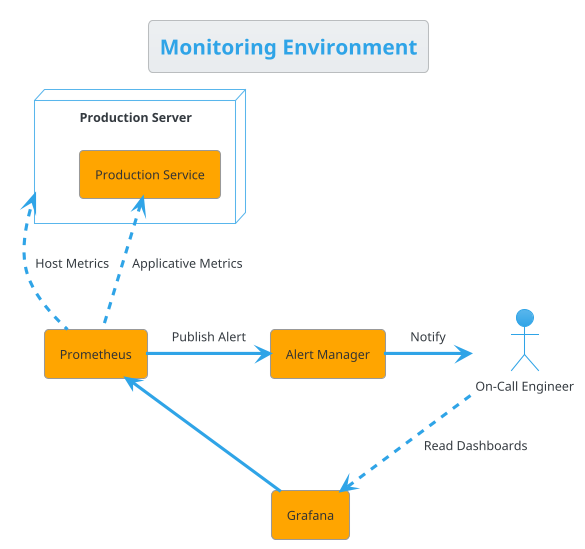 @startuml

!theme cerulean

title "Monitoring Environment"

node "Production Server" as host {
    agent "Production Service" as svc
}

agent "Prometheus" as prom
agent "Alert Manager" as am
agent "Grafana" as gra
actor "On-Call Engineer" as eng

svc <.. prom: Applicative Metrics
host <.. prom: Host Metrics
prom <-- gra
prom -> am: Publish Alert
am -> eng: Notify

eng .> gra: Read Dashboards

@enduml
